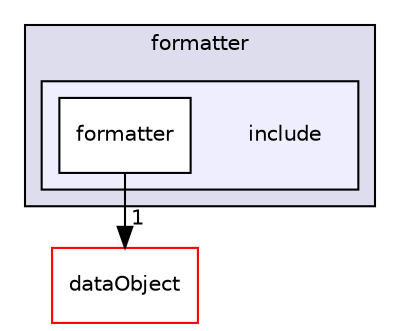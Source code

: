 digraph "/home/iijimarobot/workspace/Ubuntu/workspace/gitSpace/common_library/common_library/formatter/include" {
  compound=true
  node [ fontsize="10", fontname="Helvetica"];
  edge [ labelfontsize="10", labelfontname="Helvetica"];
  subgraph clusterdir_9f9de5e7c1c52cd2ba564af87f54e525 {
    graph [ bgcolor="#ddddee", pencolor="black", label="formatter" fontname="Helvetica", fontsize="10", URL="dir_9f9de5e7c1c52cd2ba564af87f54e525.html"]
  subgraph clusterdir_98c16a802c40efce5a5c08c2a7ef8ba7 {
    graph [ bgcolor="#eeeeff", pencolor="black", label="" URL="dir_98c16a802c40efce5a5c08c2a7ef8ba7.html"];
    dir_98c16a802c40efce5a5c08c2a7ef8ba7 [shape=plaintext label="include"];
  dir_d3c576ff8e0916069e11cf7f87786d13 [shape=box label="formatter" fillcolor="white" style="filled" URL="dir_d3c576ff8e0916069e11cf7f87786d13.html"];
  }
  }
  dir_38f5a69fab2cf79a5e8dfd2c0018f8c2 [shape=box label="dataObject" fillcolor="white" style="filled" color="red" URL="dir_38f5a69fab2cf79a5e8dfd2c0018f8c2.html"];
  dir_d3c576ff8e0916069e11cf7f87786d13->dir_38f5a69fab2cf79a5e8dfd2c0018f8c2 [headlabel="1", labeldistance=1.5 headhref="dir_000016_000001.html"];
}

